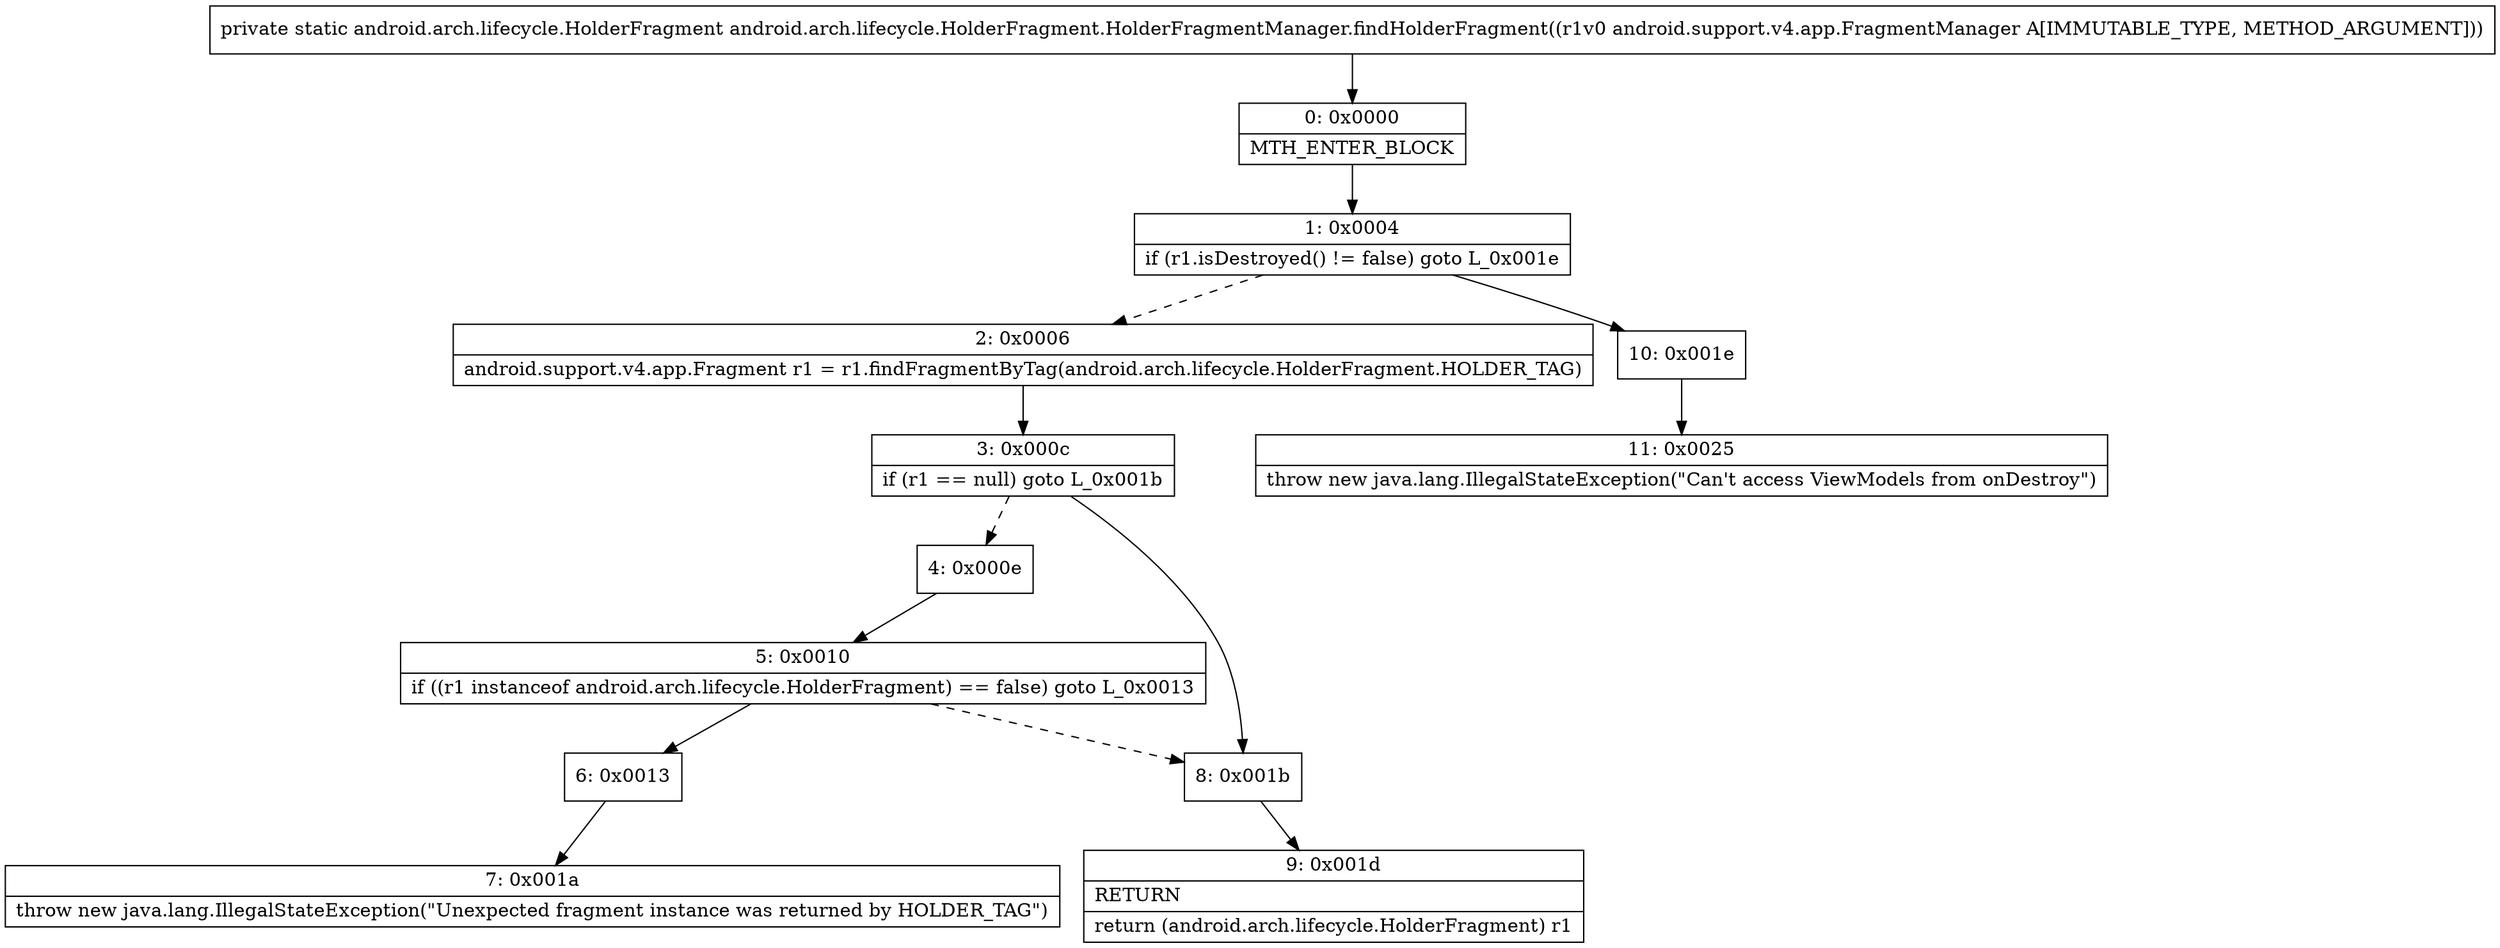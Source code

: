 digraph "CFG forandroid.arch.lifecycle.HolderFragment.HolderFragmentManager.findHolderFragment(Landroid\/support\/v4\/app\/FragmentManager;)Landroid\/arch\/lifecycle\/HolderFragment;" {
Node_0 [shape=record,label="{0\:\ 0x0000|MTH_ENTER_BLOCK\l}"];
Node_1 [shape=record,label="{1\:\ 0x0004|if (r1.isDestroyed() != false) goto L_0x001e\l}"];
Node_2 [shape=record,label="{2\:\ 0x0006|android.support.v4.app.Fragment r1 = r1.findFragmentByTag(android.arch.lifecycle.HolderFragment.HOLDER_TAG)\l}"];
Node_3 [shape=record,label="{3\:\ 0x000c|if (r1 == null) goto L_0x001b\l}"];
Node_4 [shape=record,label="{4\:\ 0x000e}"];
Node_5 [shape=record,label="{5\:\ 0x0010|if ((r1 instanceof android.arch.lifecycle.HolderFragment) == false) goto L_0x0013\l}"];
Node_6 [shape=record,label="{6\:\ 0x0013}"];
Node_7 [shape=record,label="{7\:\ 0x001a|throw new java.lang.IllegalStateException(\"Unexpected fragment instance was returned by HOLDER_TAG\")\l}"];
Node_8 [shape=record,label="{8\:\ 0x001b}"];
Node_9 [shape=record,label="{9\:\ 0x001d|RETURN\l|return (android.arch.lifecycle.HolderFragment) r1\l}"];
Node_10 [shape=record,label="{10\:\ 0x001e}"];
Node_11 [shape=record,label="{11\:\ 0x0025|throw new java.lang.IllegalStateException(\"Can't access ViewModels from onDestroy\")\l}"];
MethodNode[shape=record,label="{private static android.arch.lifecycle.HolderFragment android.arch.lifecycle.HolderFragment.HolderFragmentManager.findHolderFragment((r1v0 android.support.v4.app.FragmentManager A[IMMUTABLE_TYPE, METHOD_ARGUMENT])) }"];
MethodNode -> Node_0;
Node_0 -> Node_1;
Node_1 -> Node_2[style=dashed];
Node_1 -> Node_10;
Node_2 -> Node_3;
Node_3 -> Node_4[style=dashed];
Node_3 -> Node_8;
Node_4 -> Node_5;
Node_5 -> Node_6;
Node_5 -> Node_8[style=dashed];
Node_6 -> Node_7;
Node_8 -> Node_9;
Node_10 -> Node_11;
}

